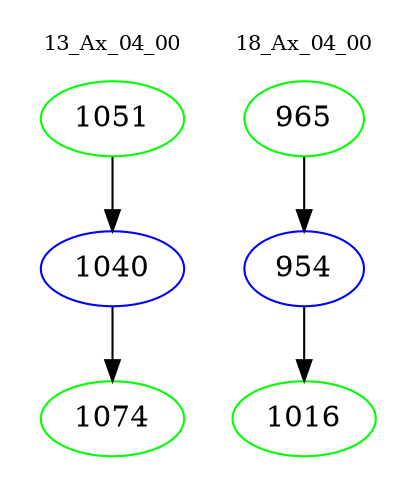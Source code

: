 digraph{
subgraph cluster_0 {
color = white
label = "13_Ax_04_00";
fontsize=10;
T0_1051 [label="1051", color="green"]
T0_1051 -> T0_1040 [color="black"]
T0_1040 [label="1040", color="blue"]
T0_1040 -> T0_1074 [color="black"]
T0_1074 [label="1074", color="green"]
}
subgraph cluster_1 {
color = white
label = "18_Ax_04_00";
fontsize=10;
T1_965 [label="965", color="green"]
T1_965 -> T1_954 [color="black"]
T1_954 [label="954", color="blue"]
T1_954 -> T1_1016 [color="black"]
T1_1016 [label="1016", color="green"]
}
}

